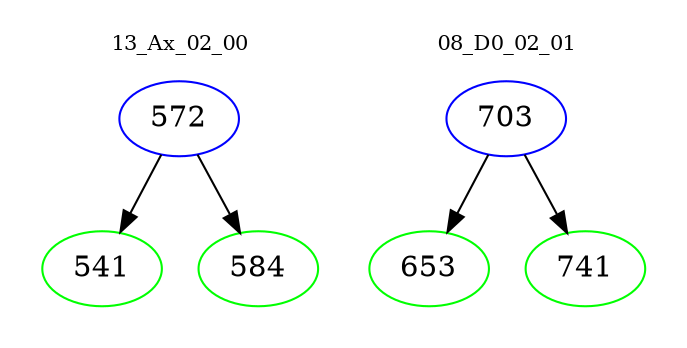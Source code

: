 digraph{
subgraph cluster_0 {
color = white
label = "13_Ax_02_00";
fontsize=10;
T0_572 [label="572", color="blue"]
T0_572 -> T0_541 [color="black"]
T0_541 [label="541", color="green"]
T0_572 -> T0_584 [color="black"]
T0_584 [label="584", color="green"]
}
subgraph cluster_1 {
color = white
label = "08_D0_02_01";
fontsize=10;
T1_703 [label="703", color="blue"]
T1_703 -> T1_653 [color="black"]
T1_653 [label="653", color="green"]
T1_703 -> T1_741 [color="black"]
T1_741 [label="741", color="green"]
}
}
